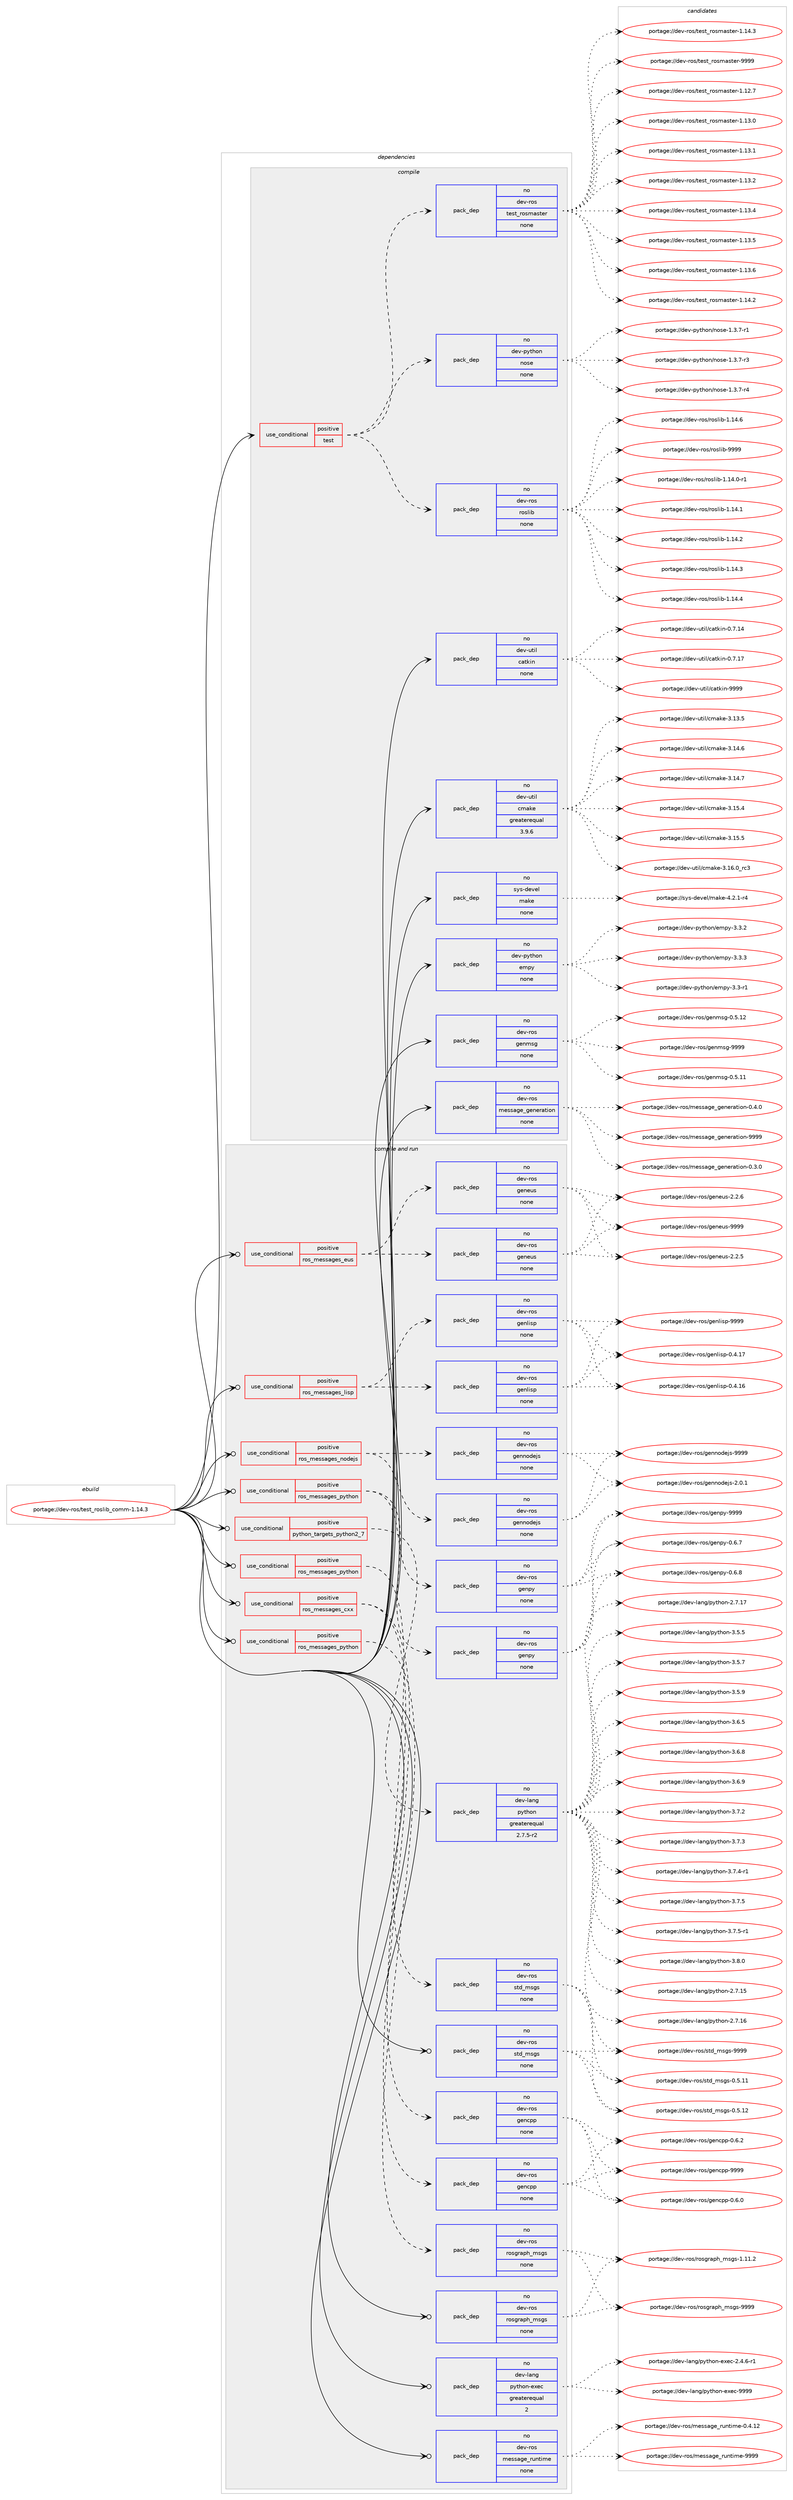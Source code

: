 digraph prolog {

# *************
# Graph options
# *************

newrank=true;
concentrate=true;
compound=true;
graph [rankdir=LR,fontname=Helvetica,fontsize=10,ranksep=1.5];#, ranksep=2.5, nodesep=0.2];
edge  [arrowhead=vee];
node  [fontname=Helvetica,fontsize=10];

# **********
# The ebuild
# **********

subgraph cluster_leftcol {
color=gray;
rank=same;
label=<<i>ebuild</i>>;
id [label="portage://dev-ros/test_roslib_comm-1.14.3", color=red, width=4, href="../dev-ros/test_roslib_comm-1.14.3.svg"];
}

# ****************
# The dependencies
# ****************

subgraph cluster_midcol {
color=gray;
label=<<i>dependencies</i>>;
subgraph cluster_compile {
fillcolor="#eeeeee";
style=filled;
label=<<i>compile</i>>;
subgraph cond45165 {
dependency204274 [label=<<TABLE BORDER="0" CELLBORDER="1" CELLSPACING="0" CELLPADDING="4"><TR><TD ROWSPAN="3" CELLPADDING="10">use_conditional</TD></TR><TR><TD>positive</TD></TR><TR><TD>test</TD></TR></TABLE>>, shape=none, color=red];
subgraph pack155681 {
dependency204275 [label=<<TABLE BORDER="0" CELLBORDER="1" CELLSPACING="0" CELLPADDING="4" WIDTH="220"><TR><TD ROWSPAN="6" CELLPADDING="30">pack_dep</TD></TR><TR><TD WIDTH="110">no</TD></TR><TR><TD>dev-ros</TD></TR><TR><TD>roslib</TD></TR><TR><TD>none</TD></TR><TR><TD></TD></TR></TABLE>>, shape=none, color=blue];
}
dependency204274:e -> dependency204275:w [weight=20,style="dashed",arrowhead="vee"];
subgraph pack155682 {
dependency204276 [label=<<TABLE BORDER="0" CELLBORDER="1" CELLSPACING="0" CELLPADDING="4" WIDTH="220"><TR><TD ROWSPAN="6" CELLPADDING="30">pack_dep</TD></TR><TR><TD WIDTH="110">no</TD></TR><TR><TD>dev-python</TD></TR><TR><TD>nose</TD></TR><TR><TD>none</TD></TR><TR><TD></TD></TR></TABLE>>, shape=none, color=blue];
}
dependency204274:e -> dependency204276:w [weight=20,style="dashed",arrowhead="vee"];
subgraph pack155683 {
dependency204277 [label=<<TABLE BORDER="0" CELLBORDER="1" CELLSPACING="0" CELLPADDING="4" WIDTH="220"><TR><TD ROWSPAN="6" CELLPADDING="30">pack_dep</TD></TR><TR><TD WIDTH="110">no</TD></TR><TR><TD>dev-ros</TD></TR><TR><TD>test_rosmaster</TD></TR><TR><TD>none</TD></TR><TR><TD></TD></TR></TABLE>>, shape=none, color=blue];
}
dependency204274:e -> dependency204277:w [weight=20,style="dashed",arrowhead="vee"];
}
id:e -> dependency204274:w [weight=20,style="solid",arrowhead="vee"];
subgraph pack155684 {
dependency204278 [label=<<TABLE BORDER="0" CELLBORDER="1" CELLSPACING="0" CELLPADDING="4" WIDTH="220"><TR><TD ROWSPAN="6" CELLPADDING="30">pack_dep</TD></TR><TR><TD WIDTH="110">no</TD></TR><TR><TD>dev-python</TD></TR><TR><TD>empy</TD></TR><TR><TD>none</TD></TR><TR><TD></TD></TR></TABLE>>, shape=none, color=blue];
}
id:e -> dependency204278:w [weight=20,style="solid",arrowhead="vee"];
subgraph pack155685 {
dependency204279 [label=<<TABLE BORDER="0" CELLBORDER="1" CELLSPACING="0" CELLPADDING="4" WIDTH="220"><TR><TD ROWSPAN="6" CELLPADDING="30">pack_dep</TD></TR><TR><TD WIDTH="110">no</TD></TR><TR><TD>dev-ros</TD></TR><TR><TD>genmsg</TD></TR><TR><TD>none</TD></TR><TR><TD></TD></TR></TABLE>>, shape=none, color=blue];
}
id:e -> dependency204279:w [weight=20,style="solid",arrowhead="vee"];
subgraph pack155686 {
dependency204280 [label=<<TABLE BORDER="0" CELLBORDER="1" CELLSPACING="0" CELLPADDING="4" WIDTH="220"><TR><TD ROWSPAN="6" CELLPADDING="30">pack_dep</TD></TR><TR><TD WIDTH="110">no</TD></TR><TR><TD>dev-ros</TD></TR><TR><TD>message_generation</TD></TR><TR><TD>none</TD></TR><TR><TD></TD></TR></TABLE>>, shape=none, color=blue];
}
id:e -> dependency204280:w [weight=20,style="solid",arrowhead="vee"];
subgraph pack155687 {
dependency204281 [label=<<TABLE BORDER="0" CELLBORDER="1" CELLSPACING="0" CELLPADDING="4" WIDTH="220"><TR><TD ROWSPAN="6" CELLPADDING="30">pack_dep</TD></TR><TR><TD WIDTH="110">no</TD></TR><TR><TD>dev-util</TD></TR><TR><TD>catkin</TD></TR><TR><TD>none</TD></TR><TR><TD></TD></TR></TABLE>>, shape=none, color=blue];
}
id:e -> dependency204281:w [weight=20,style="solid",arrowhead="vee"];
subgraph pack155688 {
dependency204282 [label=<<TABLE BORDER="0" CELLBORDER="1" CELLSPACING="0" CELLPADDING="4" WIDTH="220"><TR><TD ROWSPAN="6" CELLPADDING="30">pack_dep</TD></TR><TR><TD WIDTH="110">no</TD></TR><TR><TD>dev-util</TD></TR><TR><TD>cmake</TD></TR><TR><TD>greaterequal</TD></TR><TR><TD>3.9.6</TD></TR></TABLE>>, shape=none, color=blue];
}
id:e -> dependency204282:w [weight=20,style="solid",arrowhead="vee"];
subgraph pack155689 {
dependency204283 [label=<<TABLE BORDER="0" CELLBORDER="1" CELLSPACING="0" CELLPADDING="4" WIDTH="220"><TR><TD ROWSPAN="6" CELLPADDING="30">pack_dep</TD></TR><TR><TD WIDTH="110">no</TD></TR><TR><TD>sys-devel</TD></TR><TR><TD>make</TD></TR><TR><TD>none</TD></TR><TR><TD></TD></TR></TABLE>>, shape=none, color=blue];
}
id:e -> dependency204283:w [weight=20,style="solid",arrowhead="vee"];
}
subgraph cluster_compileandrun {
fillcolor="#eeeeee";
style=filled;
label=<<i>compile and run</i>>;
subgraph cond45166 {
dependency204284 [label=<<TABLE BORDER="0" CELLBORDER="1" CELLSPACING="0" CELLPADDING="4"><TR><TD ROWSPAN="3" CELLPADDING="10">use_conditional</TD></TR><TR><TD>positive</TD></TR><TR><TD>python_targets_python2_7</TD></TR></TABLE>>, shape=none, color=red];
subgraph pack155690 {
dependency204285 [label=<<TABLE BORDER="0" CELLBORDER="1" CELLSPACING="0" CELLPADDING="4" WIDTH="220"><TR><TD ROWSPAN="6" CELLPADDING="30">pack_dep</TD></TR><TR><TD WIDTH="110">no</TD></TR><TR><TD>dev-lang</TD></TR><TR><TD>python</TD></TR><TR><TD>greaterequal</TD></TR><TR><TD>2.7.5-r2</TD></TR></TABLE>>, shape=none, color=blue];
}
dependency204284:e -> dependency204285:w [weight=20,style="dashed",arrowhead="vee"];
}
id:e -> dependency204284:w [weight=20,style="solid",arrowhead="odotvee"];
subgraph cond45167 {
dependency204286 [label=<<TABLE BORDER="0" CELLBORDER="1" CELLSPACING="0" CELLPADDING="4"><TR><TD ROWSPAN="3" CELLPADDING="10">use_conditional</TD></TR><TR><TD>positive</TD></TR><TR><TD>ros_messages_cxx</TD></TR></TABLE>>, shape=none, color=red];
subgraph pack155691 {
dependency204287 [label=<<TABLE BORDER="0" CELLBORDER="1" CELLSPACING="0" CELLPADDING="4" WIDTH="220"><TR><TD ROWSPAN="6" CELLPADDING="30">pack_dep</TD></TR><TR><TD WIDTH="110">no</TD></TR><TR><TD>dev-ros</TD></TR><TR><TD>gencpp</TD></TR><TR><TD>none</TD></TR><TR><TD></TD></TR></TABLE>>, shape=none, color=blue];
}
dependency204286:e -> dependency204287:w [weight=20,style="dashed",arrowhead="vee"];
subgraph pack155692 {
dependency204288 [label=<<TABLE BORDER="0" CELLBORDER="1" CELLSPACING="0" CELLPADDING="4" WIDTH="220"><TR><TD ROWSPAN="6" CELLPADDING="30">pack_dep</TD></TR><TR><TD WIDTH="110">no</TD></TR><TR><TD>dev-ros</TD></TR><TR><TD>gencpp</TD></TR><TR><TD>none</TD></TR><TR><TD></TD></TR></TABLE>>, shape=none, color=blue];
}
dependency204286:e -> dependency204288:w [weight=20,style="dashed",arrowhead="vee"];
}
id:e -> dependency204286:w [weight=20,style="solid",arrowhead="odotvee"];
subgraph cond45168 {
dependency204289 [label=<<TABLE BORDER="0" CELLBORDER="1" CELLSPACING="0" CELLPADDING="4"><TR><TD ROWSPAN="3" CELLPADDING="10">use_conditional</TD></TR><TR><TD>positive</TD></TR><TR><TD>ros_messages_eus</TD></TR></TABLE>>, shape=none, color=red];
subgraph pack155693 {
dependency204290 [label=<<TABLE BORDER="0" CELLBORDER="1" CELLSPACING="0" CELLPADDING="4" WIDTH="220"><TR><TD ROWSPAN="6" CELLPADDING="30">pack_dep</TD></TR><TR><TD WIDTH="110">no</TD></TR><TR><TD>dev-ros</TD></TR><TR><TD>geneus</TD></TR><TR><TD>none</TD></TR><TR><TD></TD></TR></TABLE>>, shape=none, color=blue];
}
dependency204289:e -> dependency204290:w [weight=20,style="dashed",arrowhead="vee"];
subgraph pack155694 {
dependency204291 [label=<<TABLE BORDER="0" CELLBORDER="1" CELLSPACING="0" CELLPADDING="4" WIDTH="220"><TR><TD ROWSPAN="6" CELLPADDING="30">pack_dep</TD></TR><TR><TD WIDTH="110">no</TD></TR><TR><TD>dev-ros</TD></TR><TR><TD>geneus</TD></TR><TR><TD>none</TD></TR><TR><TD></TD></TR></TABLE>>, shape=none, color=blue];
}
dependency204289:e -> dependency204291:w [weight=20,style="dashed",arrowhead="vee"];
}
id:e -> dependency204289:w [weight=20,style="solid",arrowhead="odotvee"];
subgraph cond45169 {
dependency204292 [label=<<TABLE BORDER="0" CELLBORDER="1" CELLSPACING="0" CELLPADDING="4"><TR><TD ROWSPAN="3" CELLPADDING="10">use_conditional</TD></TR><TR><TD>positive</TD></TR><TR><TD>ros_messages_lisp</TD></TR></TABLE>>, shape=none, color=red];
subgraph pack155695 {
dependency204293 [label=<<TABLE BORDER="0" CELLBORDER="1" CELLSPACING="0" CELLPADDING="4" WIDTH="220"><TR><TD ROWSPAN="6" CELLPADDING="30">pack_dep</TD></TR><TR><TD WIDTH="110">no</TD></TR><TR><TD>dev-ros</TD></TR><TR><TD>genlisp</TD></TR><TR><TD>none</TD></TR><TR><TD></TD></TR></TABLE>>, shape=none, color=blue];
}
dependency204292:e -> dependency204293:w [weight=20,style="dashed",arrowhead="vee"];
subgraph pack155696 {
dependency204294 [label=<<TABLE BORDER="0" CELLBORDER="1" CELLSPACING="0" CELLPADDING="4" WIDTH="220"><TR><TD ROWSPAN="6" CELLPADDING="30">pack_dep</TD></TR><TR><TD WIDTH="110">no</TD></TR><TR><TD>dev-ros</TD></TR><TR><TD>genlisp</TD></TR><TR><TD>none</TD></TR><TR><TD></TD></TR></TABLE>>, shape=none, color=blue];
}
dependency204292:e -> dependency204294:w [weight=20,style="dashed",arrowhead="vee"];
}
id:e -> dependency204292:w [weight=20,style="solid",arrowhead="odotvee"];
subgraph cond45170 {
dependency204295 [label=<<TABLE BORDER="0" CELLBORDER="1" CELLSPACING="0" CELLPADDING="4"><TR><TD ROWSPAN="3" CELLPADDING="10">use_conditional</TD></TR><TR><TD>positive</TD></TR><TR><TD>ros_messages_nodejs</TD></TR></TABLE>>, shape=none, color=red];
subgraph pack155697 {
dependency204296 [label=<<TABLE BORDER="0" CELLBORDER="1" CELLSPACING="0" CELLPADDING="4" WIDTH="220"><TR><TD ROWSPAN="6" CELLPADDING="30">pack_dep</TD></TR><TR><TD WIDTH="110">no</TD></TR><TR><TD>dev-ros</TD></TR><TR><TD>gennodejs</TD></TR><TR><TD>none</TD></TR><TR><TD></TD></TR></TABLE>>, shape=none, color=blue];
}
dependency204295:e -> dependency204296:w [weight=20,style="dashed",arrowhead="vee"];
subgraph pack155698 {
dependency204297 [label=<<TABLE BORDER="0" CELLBORDER="1" CELLSPACING="0" CELLPADDING="4" WIDTH="220"><TR><TD ROWSPAN="6" CELLPADDING="30">pack_dep</TD></TR><TR><TD WIDTH="110">no</TD></TR><TR><TD>dev-ros</TD></TR><TR><TD>gennodejs</TD></TR><TR><TD>none</TD></TR><TR><TD></TD></TR></TABLE>>, shape=none, color=blue];
}
dependency204295:e -> dependency204297:w [weight=20,style="dashed",arrowhead="vee"];
}
id:e -> dependency204295:w [weight=20,style="solid",arrowhead="odotvee"];
subgraph cond45171 {
dependency204298 [label=<<TABLE BORDER="0" CELLBORDER="1" CELLSPACING="0" CELLPADDING="4"><TR><TD ROWSPAN="3" CELLPADDING="10">use_conditional</TD></TR><TR><TD>positive</TD></TR><TR><TD>ros_messages_python</TD></TR></TABLE>>, shape=none, color=red];
subgraph pack155699 {
dependency204299 [label=<<TABLE BORDER="0" CELLBORDER="1" CELLSPACING="0" CELLPADDING="4" WIDTH="220"><TR><TD ROWSPAN="6" CELLPADDING="30">pack_dep</TD></TR><TR><TD WIDTH="110">no</TD></TR><TR><TD>dev-ros</TD></TR><TR><TD>genpy</TD></TR><TR><TD>none</TD></TR><TR><TD></TD></TR></TABLE>>, shape=none, color=blue];
}
dependency204298:e -> dependency204299:w [weight=20,style="dashed",arrowhead="vee"];
subgraph pack155700 {
dependency204300 [label=<<TABLE BORDER="0" CELLBORDER="1" CELLSPACING="0" CELLPADDING="4" WIDTH="220"><TR><TD ROWSPAN="6" CELLPADDING="30">pack_dep</TD></TR><TR><TD WIDTH="110">no</TD></TR><TR><TD>dev-ros</TD></TR><TR><TD>genpy</TD></TR><TR><TD>none</TD></TR><TR><TD></TD></TR></TABLE>>, shape=none, color=blue];
}
dependency204298:e -> dependency204300:w [weight=20,style="dashed",arrowhead="vee"];
}
id:e -> dependency204298:w [weight=20,style="solid",arrowhead="odotvee"];
subgraph cond45172 {
dependency204301 [label=<<TABLE BORDER="0" CELLBORDER="1" CELLSPACING="0" CELLPADDING="4"><TR><TD ROWSPAN="3" CELLPADDING="10">use_conditional</TD></TR><TR><TD>positive</TD></TR><TR><TD>ros_messages_python</TD></TR></TABLE>>, shape=none, color=red];
subgraph pack155701 {
dependency204302 [label=<<TABLE BORDER="0" CELLBORDER="1" CELLSPACING="0" CELLPADDING="4" WIDTH="220"><TR><TD ROWSPAN="6" CELLPADDING="30">pack_dep</TD></TR><TR><TD WIDTH="110">no</TD></TR><TR><TD>dev-ros</TD></TR><TR><TD>rosgraph_msgs</TD></TR><TR><TD>none</TD></TR><TR><TD></TD></TR></TABLE>>, shape=none, color=blue];
}
dependency204301:e -> dependency204302:w [weight=20,style="dashed",arrowhead="vee"];
}
id:e -> dependency204301:w [weight=20,style="solid",arrowhead="odotvee"];
subgraph cond45173 {
dependency204303 [label=<<TABLE BORDER="0" CELLBORDER="1" CELLSPACING="0" CELLPADDING="4"><TR><TD ROWSPAN="3" CELLPADDING="10">use_conditional</TD></TR><TR><TD>positive</TD></TR><TR><TD>ros_messages_python</TD></TR></TABLE>>, shape=none, color=red];
subgraph pack155702 {
dependency204304 [label=<<TABLE BORDER="0" CELLBORDER="1" CELLSPACING="0" CELLPADDING="4" WIDTH="220"><TR><TD ROWSPAN="6" CELLPADDING="30">pack_dep</TD></TR><TR><TD WIDTH="110">no</TD></TR><TR><TD>dev-ros</TD></TR><TR><TD>std_msgs</TD></TR><TR><TD>none</TD></TR><TR><TD></TD></TR></TABLE>>, shape=none, color=blue];
}
dependency204303:e -> dependency204304:w [weight=20,style="dashed",arrowhead="vee"];
}
id:e -> dependency204303:w [weight=20,style="solid",arrowhead="odotvee"];
subgraph pack155703 {
dependency204305 [label=<<TABLE BORDER="0" CELLBORDER="1" CELLSPACING="0" CELLPADDING="4" WIDTH="220"><TR><TD ROWSPAN="6" CELLPADDING="30">pack_dep</TD></TR><TR><TD WIDTH="110">no</TD></TR><TR><TD>dev-lang</TD></TR><TR><TD>python-exec</TD></TR><TR><TD>greaterequal</TD></TR><TR><TD>2</TD></TR></TABLE>>, shape=none, color=blue];
}
id:e -> dependency204305:w [weight=20,style="solid",arrowhead="odotvee"];
subgraph pack155704 {
dependency204306 [label=<<TABLE BORDER="0" CELLBORDER="1" CELLSPACING="0" CELLPADDING="4" WIDTH="220"><TR><TD ROWSPAN="6" CELLPADDING="30">pack_dep</TD></TR><TR><TD WIDTH="110">no</TD></TR><TR><TD>dev-ros</TD></TR><TR><TD>message_runtime</TD></TR><TR><TD>none</TD></TR><TR><TD></TD></TR></TABLE>>, shape=none, color=blue];
}
id:e -> dependency204306:w [weight=20,style="solid",arrowhead="odotvee"];
subgraph pack155705 {
dependency204307 [label=<<TABLE BORDER="0" CELLBORDER="1" CELLSPACING="0" CELLPADDING="4" WIDTH="220"><TR><TD ROWSPAN="6" CELLPADDING="30">pack_dep</TD></TR><TR><TD WIDTH="110">no</TD></TR><TR><TD>dev-ros</TD></TR><TR><TD>rosgraph_msgs</TD></TR><TR><TD>none</TD></TR><TR><TD></TD></TR></TABLE>>, shape=none, color=blue];
}
id:e -> dependency204307:w [weight=20,style="solid",arrowhead="odotvee"];
subgraph pack155706 {
dependency204308 [label=<<TABLE BORDER="0" CELLBORDER="1" CELLSPACING="0" CELLPADDING="4" WIDTH="220"><TR><TD ROWSPAN="6" CELLPADDING="30">pack_dep</TD></TR><TR><TD WIDTH="110">no</TD></TR><TR><TD>dev-ros</TD></TR><TR><TD>std_msgs</TD></TR><TR><TD>none</TD></TR><TR><TD></TD></TR></TABLE>>, shape=none, color=blue];
}
id:e -> dependency204308:w [weight=20,style="solid",arrowhead="odotvee"];
}
subgraph cluster_run {
fillcolor="#eeeeee";
style=filled;
label=<<i>run</i>>;
}
}

# **************
# The candidates
# **************

subgraph cluster_choices {
rank=same;
color=gray;
label=<<i>candidates</i>>;

subgraph choice155681 {
color=black;
nodesep=1;
choiceportage100101118451141111154711411111510810598454946495246484511449 [label="portage://dev-ros/roslib-1.14.0-r1", color=red, width=4,href="../dev-ros/roslib-1.14.0-r1.svg"];
choiceportage10010111845114111115471141111151081059845494649524649 [label="portage://dev-ros/roslib-1.14.1", color=red, width=4,href="../dev-ros/roslib-1.14.1.svg"];
choiceportage10010111845114111115471141111151081059845494649524650 [label="portage://dev-ros/roslib-1.14.2", color=red, width=4,href="../dev-ros/roslib-1.14.2.svg"];
choiceportage10010111845114111115471141111151081059845494649524651 [label="portage://dev-ros/roslib-1.14.3", color=red, width=4,href="../dev-ros/roslib-1.14.3.svg"];
choiceportage10010111845114111115471141111151081059845494649524652 [label="portage://dev-ros/roslib-1.14.4", color=red, width=4,href="../dev-ros/roslib-1.14.4.svg"];
choiceportage10010111845114111115471141111151081059845494649524654 [label="portage://dev-ros/roslib-1.14.6", color=red, width=4,href="../dev-ros/roslib-1.14.6.svg"];
choiceportage1001011184511411111547114111115108105984557575757 [label="portage://dev-ros/roslib-9999", color=red, width=4,href="../dev-ros/roslib-9999.svg"];
dependency204275:e -> choiceportage100101118451141111154711411111510810598454946495246484511449:w [style=dotted,weight="100"];
dependency204275:e -> choiceportage10010111845114111115471141111151081059845494649524649:w [style=dotted,weight="100"];
dependency204275:e -> choiceportage10010111845114111115471141111151081059845494649524650:w [style=dotted,weight="100"];
dependency204275:e -> choiceportage10010111845114111115471141111151081059845494649524651:w [style=dotted,weight="100"];
dependency204275:e -> choiceportage10010111845114111115471141111151081059845494649524652:w [style=dotted,weight="100"];
dependency204275:e -> choiceportage10010111845114111115471141111151081059845494649524654:w [style=dotted,weight="100"];
dependency204275:e -> choiceportage1001011184511411111547114111115108105984557575757:w [style=dotted,weight="100"];
}
subgraph choice155682 {
color=black;
nodesep=1;
choiceportage10010111845112121116104111110471101111151014549465146554511449 [label="portage://dev-python/nose-1.3.7-r1", color=red, width=4,href="../dev-python/nose-1.3.7-r1.svg"];
choiceportage10010111845112121116104111110471101111151014549465146554511451 [label="portage://dev-python/nose-1.3.7-r3", color=red, width=4,href="../dev-python/nose-1.3.7-r3.svg"];
choiceportage10010111845112121116104111110471101111151014549465146554511452 [label="portage://dev-python/nose-1.3.7-r4", color=red, width=4,href="../dev-python/nose-1.3.7-r4.svg"];
dependency204276:e -> choiceportage10010111845112121116104111110471101111151014549465146554511449:w [style=dotted,weight="100"];
dependency204276:e -> choiceportage10010111845112121116104111110471101111151014549465146554511451:w [style=dotted,weight="100"];
dependency204276:e -> choiceportage10010111845112121116104111110471101111151014549465146554511452:w [style=dotted,weight="100"];
}
subgraph choice155683 {
color=black;
nodesep=1;
choiceportage1001011184511411111547116101115116951141111151099711511610111445494649504655 [label="portage://dev-ros/test_rosmaster-1.12.7", color=red, width=4,href="../dev-ros/test_rosmaster-1.12.7.svg"];
choiceportage1001011184511411111547116101115116951141111151099711511610111445494649514648 [label="portage://dev-ros/test_rosmaster-1.13.0", color=red, width=4,href="../dev-ros/test_rosmaster-1.13.0.svg"];
choiceportage1001011184511411111547116101115116951141111151099711511610111445494649514649 [label="portage://dev-ros/test_rosmaster-1.13.1", color=red, width=4,href="../dev-ros/test_rosmaster-1.13.1.svg"];
choiceportage1001011184511411111547116101115116951141111151099711511610111445494649514650 [label="portage://dev-ros/test_rosmaster-1.13.2", color=red, width=4,href="../dev-ros/test_rosmaster-1.13.2.svg"];
choiceportage1001011184511411111547116101115116951141111151099711511610111445494649514652 [label="portage://dev-ros/test_rosmaster-1.13.4", color=red, width=4,href="../dev-ros/test_rosmaster-1.13.4.svg"];
choiceportage1001011184511411111547116101115116951141111151099711511610111445494649514653 [label="portage://dev-ros/test_rosmaster-1.13.5", color=red, width=4,href="../dev-ros/test_rosmaster-1.13.5.svg"];
choiceportage1001011184511411111547116101115116951141111151099711511610111445494649514654 [label="portage://dev-ros/test_rosmaster-1.13.6", color=red, width=4,href="../dev-ros/test_rosmaster-1.13.6.svg"];
choiceportage1001011184511411111547116101115116951141111151099711511610111445494649524650 [label="portage://dev-ros/test_rosmaster-1.14.2", color=red, width=4,href="../dev-ros/test_rosmaster-1.14.2.svg"];
choiceportage1001011184511411111547116101115116951141111151099711511610111445494649524651 [label="portage://dev-ros/test_rosmaster-1.14.3", color=red, width=4,href="../dev-ros/test_rosmaster-1.14.3.svg"];
choiceportage100101118451141111154711610111511695114111115109971151161011144557575757 [label="portage://dev-ros/test_rosmaster-9999", color=red, width=4,href="../dev-ros/test_rosmaster-9999.svg"];
dependency204277:e -> choiceportage1001011184511411111547116101115116951141111151099711511610111445494649504655:w [style=dotted,weight="100"];
dependency204277:e -> choiceportage1001011184511411111547116101115116951141111151099711511610111445494649514648:w [style=dotted,weight="100"];
dependency204277:e -> choiceportage1001011184511411111547116101115116951141111151099711511610111445494649514649:w [style=dotted,weight="100"];
dependency204277:e -> choiceportage1001011184511411111547116101115116951141111151099711511610111445494649514650:w [style=dotted,weight="100"];
dependency204277:e -> choiceportage1001011184511411111547116101115116951141111151099711511610111445494649514652:w [style=dotted,weight="100"];
dependency204277:e -> choiceportage1001011184511411111547116101115116951141111151099711511610111445494649514653:w [style=dotted,weight="100"];
dependency204277:e -> choiceportage1001011184511411111547116101115116951141111151099711511610111445494649514654:w [style=dotted,weight="100"];
dependency204277:e -> choiceportage1001011184511411111547116101115116951141111151099711511610111445494649524650:w [style=dotted,weight="100"];
dependency204277:e -> choiceportage1001011184511411111547116101115116951141111151099711511610111445494649524651:w [style=dotted,weight="100"];
dependency204277:e -> choiceportage100101118451141111154711610111511695114111115109971151161011144557575757:w [style=dotted,weight="100"];
}
subgraph choice155684 {
color=black;
nodesep=1;
choiceportage1001011184511212111610411111047101109112121455146514511449 [label="portage://dev-python/empy-3.3-r1", color=red, width=4,href="../dev-python/empy-3.3-r1.svg"];
choiceportage1001011184511212111610411111047101109112121455146514650 [label="portage://dev-python/empy-3.3.2", color=red, width=4,href="../dev-python/empy-3.3.2.svg"];
choiceportage1001011184511212111610411111047101109112121455146514651 [label="portage://dev-python/empy-3.3.3", color=red, width=4,href="../dev-python/empy-3.3.3.svg"];
dependency204278:e -> choiceportage1001011184511212111610411111047101109112121455146514511449:w [style=dotted,weight="100"];
dependency204278:e -> choiceportage1001011184511212111610411111047101109112121455146514650:w [style=dotted,weight="100"];
dependency204278:e -> choiceportage1001011184511212111610411111047101109112121455146514651:w [style=dotted,weight="100"];
}
subgraph choice155685 {
color=black;
nodesep=1;
choiceportage100101118451141111154710310111010911510345484653464949 [label="portage://dev-ros/genmsg-0.5.11", color=red, width=4,href="../dev-ros/genmsg-0.5.11.svg"];
choiceportage100101118451141111154710310111010911510345484653464950 [label="portage://dev-ros/genmsg-0.5.12", color=red, width=4,href="../dev-ros/genmsg-0.5.12.svg"];
choiceportage10010111845114111115471031011101091151034557575757 [label="portage://dev-ros/genmsg-9999", color=red, width=4,href="../dev-ros/genmsg-9999.svg"];
dependency204279:e -> choiceportage100101118451141111154710310111010911510345484653464949:w [style=dotted,weight="100"];
dependency204279:e -> choiceportage100101118451141111154710310111010911510345484653464950:w [style=dotted,weight="100"];
dependency204279:e -> choiceportage10010111845114111115471031011101091151034557575757:w [style=dotted,weight="100"];
}
subgraph choice155686 {
color=black;
nodesep=1;
choiceportage1001011184511411111547109101115115971031019510310111010111497116105111110454846514648 [label="portage://dev-ros/message_generation-0.3.0", color=red, width=4,href="../dev-ros/message_generation-0.3.0.svg"];
choiceportage1001011184511411111547109101115115971031019510310111010111497116105111110454846524648 [label="portage://dev-ros/message_generation-0.4.0", color=red, width=4,href="../dev-ros/message_generation-0.4.0.svg"];
choiceportage10010111845114111115471091011151159710310195103101110101114971161051111104557575757 [label="portage://dev-ros/message_generation-9999", color=red, width=4,href="../dev-ros/message_generation-9999.svg"];
dependency204280:e -> choiceportage1001011184511411111547109101115115971031019510310111010111497116105111110454846514648:w [style=dotted,weight="100"];
dependency204280:e -> choiceportage1001011184511411111547109101115115971031019510310111010111497116105111110454846524648:w [style=dotted,weight="100"];
dependency204280:e -> choiceportage10010111845114111115471091011151159710310195103101110101114971161051111104557575757:w [style=dotted,weight="100"];
}
subgraph choice155687 {
color=black;
nodesep=1;
choiceportage1001011184511711610510847999711610710511045484655464952 [label="portage://dev-util/catkin-0.7.14", color=red, width=4,href="../dev-util/catkin-0.7.14.svg"];
choiceportage1001011184511711610510847999711610710511045484655464955 [label="portage://dev-util/catkin-0.7.17", color=red, width=4,href="../dev-util/catkin-0.7.17.svg"];
choiceportage100101118451171161051084799971161071051104557575757 [label="portage://dev-util/catkin-9999", color=red, width=4,href="../dev-util/catkin-9999.svg"];
dependency204281:e -> choiceportage1001011184511711610510847999711610710511045484655464952:w [style=dotted,weight="100"];
dependency204281:e -> choiceportage1001011184511711610510847999711610710511045484655464955:w [style=dotted,weight="100"];
dependency204281:e -> choiceportage100101118451171161051084799971161071051104557575757:w [style=dotted,weight="100"];
}
subgraph choice155688 {
color=black;
nodesep=1;
choiceportage1001011184511711610510847991099710710145514649514653 [label="portage://dev-util/cmake-3.13.5", color=red, width=4,href="../dev-util/cmake-3.13.5.svg"];
choiceportage1001011184511711610510847991099710710145514649524654 [label="portage://dev-util/cmake-3.14.6", color=red, width=4,href="../dev-util/cmake-3.14.6.svg"];
choiceportage1001011184511711610510847991099710710145514649524655 [label="portage://dev-util/cmake-3.14.7", color=red, width=4,href="../dev-util/cmake-3.14.7.svg"];
choiceportage1001011184511711610510847991099710710145514649534652 [label="portage://dev-util/cmake-3.15.4", color=red, width=4,href="../dev-util/cmake-3.15.4.svg"];
choiceportage1001011184511711610510847991099710710145514649534653 [label="portage://dev-util/cmake-3.15.5", color=red, width=4,href="../dev-util/cmake-3.15.5.svg"];
choiceportage1001011184511711610510847991099710710145514649544648951149951 [label="portage://dev-util/cmake-3.16.0_rc3", color=red, width=4,href="../dev-util/cmake-3.16.0_rc3.svg"];
dependency204282:e -> choiceportage1001011184511711610510847991099710710145514649514653:w [style=dotted,weight="100"];
dependency204282:e -> choiceportage1001011184511711610510847991099710710145514649524654:w [style=dotted,weight="100"];
dependency204282:e -> choiceportage1001011184511711610510847991099710710145514649524655:w [style=dotted,weight="100"];
dependency204282:e -> choiceportage1001011184511711610510847991099710710145514649534652:w [style=dotted,weight="100"];
dependency204282:e -> choiceportage1001011184511711610510847991099710710145514649534653:w [style=dotted,weight="100"];
dependency204282:e -> choiceportage1001011184511711610510847991099710710145514649544648951149951:w [style=dotted,weight="100"];
}
subgraph choice155689 {
color=black;
nodesep=1;
choiceportage1151211154510010111810110847109971071014552465046494511452 [label="portage://sys-devel/make-4.2.1-r4", color=red, width=4,href="../sys-devel/make-4.2.1-r4.svg"];
dependency204283:e -> choiceportage1151211154510010111810110847109971071014552465046494511452:w [style=dotted,weight="100"];
}
subgraph choice155690 {
color=black;
nodesep=1;
choiceportage10010111845108971101034711212111610411111045504655464953 [label="portage://dev-lang/python-2.7.15", color=red, width=4,href="../dev-lang/python-2.7.15.svg"];
choiceportage10010111845108971101034711212111610411111045504655464954 [label="portage://dev-lang/python-2.7.16", color=red, width=4,href="../dev-lang/python-2.7.16.svg"];
choiceportage10010111845108971101034711212111610411111045504655464955 [label="portage://dev-lang/python-2.7.17", color=red, width=4,href="../dev-lang/python-2.7.17.svg"];
choiceportage100101118451089711010347112121116104111110455146534653 [label="portage://dev-lang/python-3.5.5", color=red, width=4,href="../dev-lang/python-3.5.5.svg"];
choiceportage100101118451089711010347112121116104111110455146534655 [label="portage://dev-lang/python-3.5.7", color=red, width=4,href="../dev-lang/python-3.5.7.svg"];
choiceportage100101118451089711010347112121116104111110455146534657 [label="portage://dev-lang/python-3.5.9", color=red, width=4,href="../dev-lang/python-3.5.9.svg"];
choiceportage100101118451089711010347112121116104111110455146544653 [label="portage://dev-lang/python-3.6.5", color=red, width=4,href="../dev-lang/python-3.6.5.svg"];
choiceportage100101118451089711010347112121116104111110455146544656 [label="portage://dev-lang/python-3.6.8", color=red, width=4,href="../dev-lang/python-3.6.8.svg"];
choiceportage100101118451089711010347112121116104111110455146544657 [label="portage://dev-lang/python-3.6.9", color=red, width=4,href="../dev-lang/python-3.6.9.svg"];
choiceportage100101118451089711010347112121116104111110455146554650 [label="portage://dev-lang/python-3.7.2", color=red, width=4,href="../dev-lang/python-3.7.2.svg"];
choiceportage100101118451089711010347112121116104111110455146554651 [label="portage://dev-lang/python-3.7.3", color=red, width=4,href="../dev-lang/python-3.7.3.svg"];
choiceportage1001011184510897110103471121211161041111104551465546524511449 [label="portage://dev-lang/python-3.7.4-r1", color=red, width=4,href="../dev-lang/python-3.7.4-r1.svg"];
choiceportage100101118451089711010347112121116104111110455146554653 [label="portage://dev-lang/python-3.7.5", color=red, width=4,href="../dev-lang/python-3.7.5.svg"];
choiceportage1001011184510897110103471121211161041111104551465546534511449 [label="portage://dev-lang/python-3.7.5-r1", color=red, width=4,href="../dev-lang/python-3.7.5-r1.svg"];
choiceportage100101118451089711010347112121116104111110455146564648 [label="portage://dev-lang/python-3.8.0", color=red, width=4,href="../dev-lang/python-3.8.0.svg"];
dependency204285:e -> choiceportage10010111845108971101034711212111610411111045504655464953:w [style=dotted,weight="100"];
dependency204285:e -> choiceportage10010111845108971101034711212111610411111045504655464954:w [style=dotted,weight="100"];
dependency204285:e -> choiceportage10010111845108971101034711212111610411111045504655464955:w [style=dotted,weight="100"];
dependency204285:e -> choiceportage100101118451089711010347112121116104111110455146534653:w [style=dotted,weight="100"];
dependency204285:e -> choiceportage100101118451089711010347112121116104111110455146534655:w [style=dotted,weight="100"];
dependency204285:e -> choiceportage100101118451089711010347112121116104111110455146534657:w [style=dotted,weight="100"];
dependency204285:e -> choiceportage100101118451089711010347112121116104111110455146544653:w [style=dotted,weight="100"];
dependency204285:e -> choiceportage100101118451089711010347112121116104111110455146544656:w [style=dotted,weight="100"];
dependency204285:e -> choiceportage100101118451089711010347112121116104111110455146544657:w [style=dotted,weight="100"];
dependency204285:e -> choiceportage100101118451089711010347112121116104111110455146554650:w [style=dotted,weight="100"];
dependency204285:e -> choiceportage100101118451089711010347112121116104111110455146554651:w [style=dotted,weight="100"];
dependency204285:e -> choiceportage1001011184510897110103471121211161041111104551465546524511449:w [style=dotted,weight="100"];
dependency204285:e -> choiceportage100101118451089711010347112121116104111110455146554653:w [style=dotted,weight="100"];
dependency204285:e -> choiceportage1001011184510897110103471121211161041111104551465546534511449:w [style=dotted,weight="100"];
dependency204285:e -> choiceportage100101118451089711010347112121116104111110455146564648:w [style=dotted,weight="100"];
}
subgraph choice155691 {
color=black;
nodesep=1;
choiceportage100101118451141111154710310111099112112454846544648 [label="portage://dev-ros/gencpp-0.6.0", color=red, width=4,href="../dev-ros/gencpp-0.6.0.svg"];
choiceportage100101118451141111154710310111099112112454846544650 [label="portage://dev-ros/gencpp-0.6.2", color=red, width=4,href="../dev-ros/gencpp-0.6.2.svg"];
choiceportage1001011184511411111547103101110991121124557575757 [label="portage://dev-ros/gencpp-9999", color=red, width=4,href="../dev-ros/gencpp-9999.svg"];
dependency204287:e -> choiceportage100101118451141111154710310111099112112454846544648:w [style=dotted,weight="100"];
dependency204287:e -> choiceportage100101118451141111154710310111099112112454846544650:w [style=dotted,weight="100"];
dependency204287:e -> choiceportage1001011184511411111547103101110991121124557575757:w [style=dotted,weight="100"];
}
subgraph choice155692 {
color=black;
nodesep=1;
choiceportage100101118451141111154710310111099112112454846544648 [label="portage://dev-ros/gencpp-0.6.0", color=red, width=4,href="../dev-ros/gencpp-0.6.0.svg"];
choiceportage100101118451141111154710310111099112112454846544650 [label="portage://dev-ros/gencpp-0.6.2", color=red, width=4,href="../dev-ros/gencpp-0.6.2.svg"];
choiceportage1001011184511411111547103101110991121124557575757 [label="portage://dev-ros/gencpp-9999", color=red, width=4,href="../dev-ros/gencpp-9999.svg"];
dependency204288:e -> choiceportage100101118451141111154710310111099112112454846544648:w [style=dotted,weight="100"];
dependency204288:e -> choiceportage100101118451141111154710310111099112112454846544650:w [style=dotted,weight="100"];
dependency204288:e -> choiceportage1001011184511411111547103101110991121124557575757:w [style=dotted,weight="100"];
}
subgraph choice155693 {
color=black;
nodesep=1;
choiceportage1001011184511411111547103101110101117115455046504653 [label="portage://dev-ros/geneus-2.2.5", color=red, width=4,href="../dev-ros/geneus-2.2.5.svg"];
choiceportage1001011184511411111547103101110101117115455046504654 [label="portage://dev-ros/geneus-2.2.6", color=red, width=4,href="../dev-ros/geneus-2.2.6.svg"];
choiceportage10010111845114111115471031011101011171154557575757 [label="portage://dev-ros/geneus-9999", color=red, width=4,href="../dev-ros/geneus-9999.svg"];
dependency204290:e -> choiceportage1001011184511411111547103101110101117115455046504653:w [style=dotted,weight="100"];
dependency204290:e -> choiceportage1001011184511411111547103101110101117115455046504654:w [style=dotted,weight="100"];
dependency204290:e -> choiceportage10010111845114111115471031011101011171154557575757:w [style=dotted,weight="100"];
}
subgraph choice155694 {
color=black;
nodesep=1;
choiceportage1001011184511411111547103101110101117115455046504653 [label="portage://dev-ros/geneus-2.2.5", color=red, width=4,href="../dev-ros/geneus-2.2.5.svg"];
choiceportage1001011184511411111547103101110101117115455046504654 [label="portage://dev-ros/geneus-2.2.6", color=red, width=4,href="../dev-ros/geneus-2.2.6.svg"];
choiceportage10010111845114111115471031011101011171154557575757 [label="portage://dev-ros/geneus-9999", color=red, width=4,href="../dev-ros/geneus-9999.svg"];
dependency204291:e -> choiceportage1001011184511411111547103101110101117115455046504653:w [style=dotted,weight="100"];
dependency204291:e -> choiceportage1001011184511411111547103101110101117115455046504654:w [style=dotted,weight="100"];
dependency204291:e -> choiceportage10010111845114111115471031011101011171154557575757:w [style=dotted,weight="100"];
}
subgraph choice155695 {
color=black;
nodesep=1;
choiceportage100101118451141111154710310111010810511511245484652464954 [label="portage://dev-ros/genlisp-0.4.16", color=red, width=4,href="../dev-ros/genlisp-0.4.16.svg"];
choiceportage100101118451141111154710310111010810511511245484652464955 [label="portage://dev-ros/genlisp-0.4.17", color=red, width=4,href="../dev-ros/genlisp-0.4.17.svg"];
choiceportage10010111845114111115471031011101081051151124557575757 [label="portage://dev-ros/genlisp-9999", color=red, width=4,href="../dev-ros/genlisp-9999.svg"];
dependency204293:e -> choiceportage100101118451141111154710310111010810511511245484652464954:w [style=dotted,weight="100"];
dependency204293:e -> choiceportage100101118451141111154710310111010810511511245484652464955:w [style=dotted,weight="100"];
dependency204293:e -> choiceportage10010111845114111115471031011101081051151124557575757:w [style=dotted,weight="100"];
}
subgraph choice155696 {
color=black;
nodesep=1;
choiceportage100101118451141111154710310111010810511511245484652464954 [label="portage://dev-ros/genlisp-0.4.16", color=red, width=4,href="../dev-ros/genlisp-0.4.16.svg"];
choiceportage100101118451141111154710310111010810511511245484652464955 [label="portage://dev-ros/genlisp-0.4.17", color=red, width=4,href="../dev-ros/genlisp-0.4.17.svg"];
choiceportage10010111845114111115471031011101081051151124557575757 [label="portage://dev-ros/genlisp-9999", color=red, width=4,href="../dev-ros/genlisp-9999.svg"];
dependency204294:e -> choiceportage100101118451141111154710310111010810511511245484652464954:w [style=dotted,weight="100"];
dependency204294:e -> choiceportage100101118451141111154710310111010810511511245484652464955:w [style=dotted,weight="100"];
dependency204294:e -> choiceportage10010111845114111115471031011101081051151124557575757:w [style=dotted,weight="100"];
}
subgraph choice155697 {
color=black;
nodesep=1;
choiceportage1001011184511411111547103101110110111100101106115455046484649 [label="portage://dev-ros/gennodejs-2.0.1", color=red, width=4,href="../dev-ros/gennodejs-2.0.1.svg"];
choiceportage10010111845114111115471031011101101111001011061154557575757 [label="portage://dev-ros/gennodejs-9999", color=red, width=4,href="../dev-ros/gennodejs-9999.svg"];
dependency204296:e -> choiceportage1001011184511411111547103101110110111100101106115455046484649:w [style=dotted,weight="100"];
dependency204296:e -> choiceportage10010111845114111115471031011101101111001011061154557575757:w [style=dotted,weight="100"];
}
subgraph choice155698 {
color=black;
nodesep=1;
choiceportage1001011184511411111547103101110110111100101106115455046484649 [label="portage://dev-ros/gennodejs-2.0.1", color=red, width=4,href="../dev-ros/gennodejs-2.0.1.svg"];
choiceportage10010111845114111115471031011101101111001011061154557575757 [label="portage://dev-ros/gennodejs-9999", color=red, width=4,href="../dev-ros/gennodejs-9999.svg"];
dependency204297:e -> choiceportage1001011184511411111547103101110110111100101106115455046484649:w [style=dotted,weight="100"];
dependency204297:e -> choiceportage10010111845114111115471031011101101111001011061154557575757:w [style=dotted,weight="100"];
}
subgraph choice155699 {
color=black;
nodesep=1;
choiceportage1001011184511411111547103101110112121454846544655 [label="portage://dev-ros/genpy-0.6.7", color=red, width=4,href="../dev-ros/genpy-0.6.7.svg"];
choiceportage1001011184511411111547103101110112121454846544656 [label="portage://dev-ros/genpy-0.6.8", color=red, width=4,href="../dev-ros/genpy-0.6.8.svg"];
choiceportage10010111845114111115471031011101121214557575757 [label="portage://dev-ros/genpy-9999", color=red, width=4,href="../dev-ros/genpy-9999.svg"];
dependency204299:e -> choiceportage1001011184511411111547103101110112121454846544655:w [style=dotted,weight="100"];
dependency204299:e -> choiceportage1001011184511411111547103101110112121454846544656:w [style=dotted,weight="100"];
dependency204299:e -> choiceportage10010111845114111115471031011101121214557575757:w [style=dotted,weight="100"];
}
subgraph choice155700 {
color=black;
nodesep=1;
choiceportage1001011184511411111547103101110112121454846544655 [label="portage://dev-ros/genpy-0.6.7", color=red, width=4,href="../dev-ros/genpy-0.6.7.svg"];
choiceportage1001011184511411111547103101110112121454846544656 [label="portage://dev-ros/genpy-0.6.8", color=red, width=4,href="../dev-ros/genpy-0.6.8.svg"];
choiceportage10010111845114111115471031011101121214557575757 [label="portage://dev-ros/genpy-9999", color=red, width=4,href="../dev-ros/genpy-9999.svg"];
dependency204300:e -> choiceportage1001011184511411111547103101110112121454846544655:w [style=dotted,weight="100"];
dependency204300:e -> choiceportage1001011184511411111547103101110112121454846544656:w [style=dotted,weight="100"];
dependency204300:e -> choiceportage10010111845114111115471031011101121214557575757:w [style=dotted,weight="100"];
}
subgraph choice155701 {
color=black;
nodesep=1;
choiceportage1001011184511411111547114111115103114971121049510911510311545494649494650 [label="portage://dev-ros/rosgraph_msgs-1.11.2", color=red, width=4,href="../dev-ros/rosgraph_msgs-1.11.2.svg"];
choiceportage100101118451141111154711411111510311497112104951091151031154557575757 [label="portage://dev-ros/rosgraph_msgs-9999", color=red, width=4,href="../dev-ros/rosgraph_msgs-9999.svg"];
dependency204302:e -> choiceportage1001011184511411111547114111115103114971121049510911510311545494649494650:w [style=dotted,weight="100"];
dependency204302:e -> choiceportage100101118451141111154711411111510311497112104951091151031154557575757:w [style=dotted,weight="100"];
}
subgraph choice155702 {
color=black;
nodesep=1;
choiceportage10010111845114111115471151161009510911510311545484653464949 [label="portage://dev-ros/std_msgs-0.5.11", color=red, width=4,href="../dev-ros/std_msgs-0.5.11.svg"];
choiceportage10010111845114111115471151161009510911510311545484653464950 [label="portage://dev-ros/std_msgs-0.5.12", color=red, width=4,href="../dev-ros/std_msgs-0.5.12.svg"];
choiceportage1001011184511411111547115116100951091151031154557575757 [label="portage://dev-ros/std_msgs-9999", color=red, width=4,href="../dev-ros/std_msgs-9999.svg"];
dependency204304:e -> choiceportage10010111845114111115471151161009510911510311545484653464949:w [style=dotted,weight="100"];
dependency204304:e -> choiceportage10010111845114111115471151161009510911510311545484653464950:w [style=dotted,weight="100"];
dependency204304:e -> choiceportage1001011184511411111547115116100951091151031154557575757:w [style=dotted,weight="100"];
}
subgraph choice155703 {
color=black;
nodesep=1;
choiceportage10010111845108971101034711212111610411111045101120101994550465246544511449 [label="portage://dev-lang/python-exec-2.4.6-r1", color=red, width=4,href="../dev-lang/python-exec-2.4.6-r1.svg"];
choiceportage10010111845108971101034711212111610411111045101120101994557575757 [label="portage://dev-lang/python-exec-9999", color=red, width=4,href="../dev-lang/python-exec-9999.svg"];
dependency204305:e -> choiceportage10010111845108971101034711212111610411111045101120101994550465246544511449:w [style=dotted,weight="100"];
dependency204305:e -> choiceportage10010111845108971101034711212111610411111045101120101994557575757:w [style=dotted,weight="100"];
}
subgraph choice155704 {
color=black;
nodesep=1;
choiceportage1001011184511411111547109101115115971031019511411711011610510910145484652464950 [label="portage://dev-ros/message_runtime-0.4.12", color=red, width=4,href="../dev-ros/message_runtime-0.4.12.svg"];
choiceportage100101118451141111154710910111511597103101951141171101161051091014557575757 [label="portage://dev-ros/message_runtime-9999", color=red, width=4,href="../dev-ros/message_runtime-9999.svg"];
dependency204306:e -> choiceportage1001011184511411111547109101115115971031019511411711011610510910145484652464950:w [style=dotted,weight="100"];
dependency204306:e -> choiceportage100101118451141111154710910111511597103101951141171101161051091014557575757:w [style=dotted,weight="100"];
}
subgraph choice155705 {
color=black;
nodesep=1;
choiceportage1001011184511411111547114111115103114971121049510911510311545494649494650 [label="portage://dev-ros/rosgraph_msgs-1.11.2", color=red, width=4,href="../dev-ros/rosgraph_msgs-1.11.2.svg"];
choiceportage100101118451141111154711411111510311497112104951091151031154557575757 [label="portage://dev-ros/rosgraph_msgs-9999", color=red, width=4,href="../dev-ros/rosgraph_msgs-9999.svg"];
dependency204307:e -> choiceportage1001011184511411111547114111115103114971121049510911510311545494649494650:w [style=dotted,weight="100"];
dependency204307:e -> choiceportage100101118451141111154711411111510311497112104951091151031154557575757:w [style=dotted,weight="100"];
}
subgraph choice155706 {
color=black;
nodesep=1;
choiceportage10010111845114111115471151161009510911510311545484653464949 [label="portage://dev-ros/std_msgs-0.5.11", color=red, width=4,href="../dev-ros/std_msgs-0.5.11.svg"];
choiceportage10010111845114111115471151161009510911510311545484653464950 [label="portage://dev-ros/std_msgs-0.5.12", color=red, width=4,href="../dev-ros/std_msgs-0.5.12.svg"];
choiceportage1001011184511411111547115116100951091151031154557575757 [label="portage://dev-ros/std_msgs-9999", color=red, width=4,href="../dev-ros/std_msgs-9999.svg"];
dependency204308:e -> choiceportage10010111845114111115471151161009510911510311545484653464949:w [style=dotted,weight="100"];
dependency204308:e -> choiceportage10010111845114111115471151161009510911510311545484653464950:w [style=dotted,weight="100"];
dependency204308:e -> choiceportage1001011184511411111547115116100951091151031154557575757:w [style=dotted,weight="100"];
}
}

}
